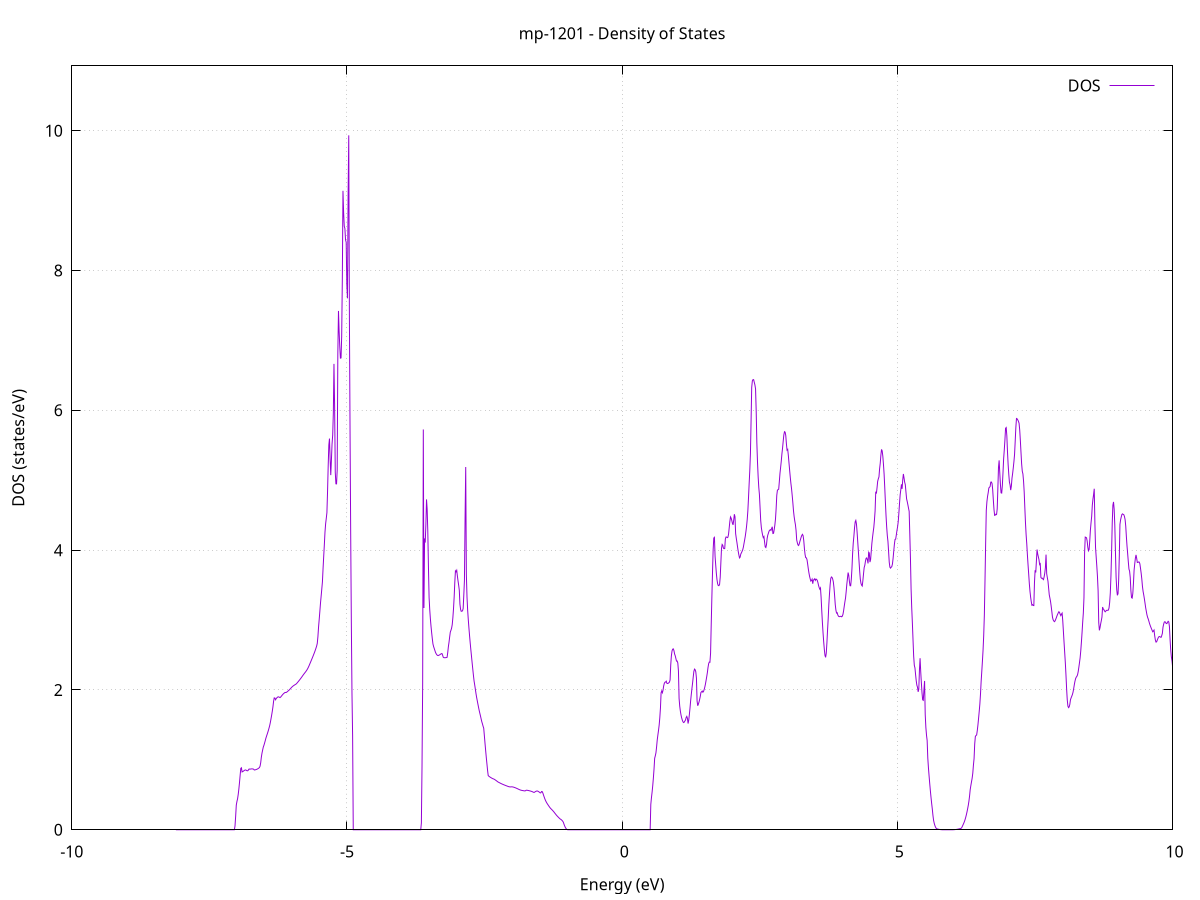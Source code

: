 set title 'mp-1201 - Density of States'
set xlabel 'Energy (eV)'
set ylabel 'DOS (states/eV)'
set grid
set xrange [-10:10]
set yrange [0:10.928]
set xzeroaxis lt -1
set terminal png size 800,600
set output 'mp-1201_dos_gnuplot.png'
plot '-' using 1:2 with lines title 'DOS'
-8.108700 0.000000
-8.097000 0.000000
-8.085300 0.000000
-8.073700 0.000000
-8.062000 0.000000
-8.050300 0.000000
-8.038600 0.000000
-8.026900 0.000000
-8.015300 0.000000
-8.003600 0.000000
-7.991900 0.000000
-7.980200 0.000000
-7.968600 0.000000
-7.956900 0.000000
-7.945200 0.000000
-7.933500 0.000000
-7.921800 0.000000
-7.910200 0.000000
-7.898500 0.000000
-7.886800 0.000000
-7.875100 0.000000
-7.863500 0.000000
-7.851800 0.000000
-7.840100 0.000000
-7.828400 0.000000
-7.816800 0.000000
-7.805100 0.000000
-7.793400 0.000000
-7.781700 0.000000
-7.770000 0.000000
-7.758400 0.000000
-7.746700 0.000000
-7.735000 0.000000
-7.723300 0.000000
-7.711700 0.000000
-7.700000 0.000000
-7.688300 0.000000
-7.676600 0.000000
-7.664900 0.000000
-7.653300 0.000000
-7.641600 0.000000
-7.629900 0.000000
-7.618200 0.000000
-7.606600 0.000000
-7.594900 0.000000
-7.583200 0.000000
-7.571500 0.000000
-7.559900 0.000000
-7.548200 0.000000
-7.536500 0.000000
-7.524800 0.000000
-7.513100 0.000000
-7.501500 0.000000
-7.489800 0.000000
-7.478100 0.000000
-7.466400 0.000000
-7.454800 0.000000
-7.443100 0.000000
-7.431400 0.000000
-7.419700 0.000000
-7.408000 0.000000
-7.396400 0.000000
-7.384700 0.000000
-7.373000 0.000000
-7.361300 0.000000
-7.349700 0.000000
-7.338000 0.000000
-7.326300 0.000000
-7.314600 0.000000
-7.303000 0.000000
-7.291300 0.000000
-7.279600 0.000000
-7.267900 0.000000
-7.256200 0.000000
-7.244600 0.000000
-7.232900 0.000000
-7.221200 0.000000
-7.209500 0.000000
-7.197900 0.000000
-7.186200 0.000000
-7.174500 0.000000
-7.162800 0.000000
-7.151100 0.000000
-7.139500 0.000000
-7.127800 0.000000
-7.116100 0.000000
-7.104400 0.000000
-7.092800 0.000000
-7.081100 0.000000
-7.069400 0.000000
-7.057700 0.000000
-7.046100 0.000400
-7.034400 0.053800
-7.022700 0.190800
-7.011000 0.353200
-6.999300 0.405000
-6.987700 0.443700
-6.976000 0.505700
-6.964300 0.583900
-6.952600 0.677100
-6.941000 0.780000
-6.929300 0.878700
-6.917600 0.886700
-6.905900 0.826900
-6.894300 0.833100
-6.882600 0.838100
-6.870900 0.845500
-6.859200 0.851700
-6.847500 0.855900
-6.835900 0.854300
-6.824200 0.847800
-6.812500 0.843500
-6.800800 0.845200
-6.789200 0.857800
-6.777500 0.869700
-6.765800 0.866500
-6.754100 0.868600
-6.742400 0.870200
-6.730800 0.871100
-6.719100 0.870900
-6.707400 0.869400
-6.695700 0.866700
-6.684100 0.855400
-6.672400 0.856400
-6.660700 0.858900
-6.649000 0.862000
-6.637400 0.865700
-6.625700 0.870100
-6.614000 0.875500
-6.602300 0.882700
-6.590600 0.889800
-6.579000 0.910400
-6.567300 0.960100
-6.555600 1.040200
-6.543900 1.096200
-6.532300 1.140100
-6.520600 1.182400
-6.508900 1.208200
-6.497200 1.239500
-6.485500 1.272800
-6.473900 1.308300
-6.462200 1.337400
-6.450500 1.365400
-6.438800 1.393500
-6.427200 1.424000
-6.415500 1.457100
-6.403800 1.492300
-6.392100 1.536200
-6.380500 1.586100
-6.368800 1.638700
-6.357100 1.694800
-6.345400 1.757000
-6.333700 1.835500
-6.322100 1.886600
-6.310400 1.885100
-6.298700 1.859800
-6.287000 1.874500
-6.275400 1.886400
-6.263700 1.895300
-6.252000 1.901700
-6.240300 1.901100
-6.228600 1.896300
-6.217000 1.891200
-6.205300 1.898000
-6.193600 1.909400
-6.181900 1.921100
-6.170300 1.932400
-6.158600 1.942400
-6.146900 1.951100
-6.135200 1.958500
-6.123600 1.965100
-6.111900 1.963800
-6.100200 1.965700
-6.088500 1.973100
-6.076800 1.980800
-6.065200 1.988800
-6.053500 1.996700
-6.041800 2.006100
-6.030100 2.016300
-6.018500 2.026700
-6.006800 2.036500
-5.995100 2.045600
-5.983400 2.053700
-5.971700 2.060900
-5.960100 2.067100
-5.948400 2.073100
-5.936700 2.078700
-5.925000 2.084500
-5.913400 2.093300
-5.901700 2.104400
-5.890000 2.115300
-5.878300 2.126500
-5.866700 2.137900
-5.855000 2.149700
-5.843300 2.161700
-5.831600 2.174100
-5.819900 2.186900
-5.808300 2.199900
-5.796600 2.212900
-5.784900 2.225700
-5.773200 2.237700
-5.761600 2.249400
-5.749900 2.260900
-5.738200 2.274500
-5.726500 2.288000
-5.714800 2.304100
-5.703200 2.322100
-5.691500 2.342100
-5.679800 2.363700
-5.668100 2.385800
-5.656500 2.407600
-5.644800 2.429700
-5.633100 2.451900
-5.621400 2.474400
-5.609800 2.497500
-5.598100 2.521000
-5.586400 2.545300
-5.574700 2.571200
-5.563000 2.598500
-5.551400 2.627100
-5.539700 2.666500
-5.528000 2.762400
-5.516300 2.899900
-5.504700 3.008000
-5.493000 3.121700
-5.481300 3.240600
-5.469600 3.339600
-5.457900 3.441000
-5.446300 3.543800
-5.434600 3.734400
-5.422900 3.908500
-5.411200 4.077000
-5.399600 4.256700
-5.387900 4.376600
-5.376200 4.453800
-5.364500 4.536100
-5.352900 4.838200
-5.341200 5.208100
-5.329500 5.504200
-5.317800 5.596600
-5.306100 5.303800
-5.294500 5.073800
-5.282800 5.286200
-5.271100 5.517600
-5.259400 5.646400
-5.247800 5.956600
-5.236100 6.665000
-5.224400 6.057800
-5.212700 5.112700
-5.201000 4.949200
-5.189400 4.948100
-5.177700 5.141800
-5.166000 6.809700
-5.154300 7.422200
-5.142700 7.135100
-5.131000 6.918200
-5.119300 6.747100
-5.107600 6.750300
-5.096000 7.060500
-5.084300 7.870200
-5.072600 9.140300
-5.060900 8.830900
-5.049200 8.632800
-5.037600 8.601900
-5.025900 8.438300
-5.014200 8.405900
-5.002500 7.798400
-4.990900 7.603000
-4.979200 9.074800
-4.967500 9.934200
-4.955800 7.355800
-4.944100 5.701700
-4.932500 4.255200
-4.920800 2.985700
-4.909100 1.957500
-4.897400 1.342800
-4.885800 0.000000
-4.874100 0.000000
-4.862400 0.000000
-4.850700 0.000000
-4.839100 0.000000
-4.827400 0.000000
-4.815700 0.000000
-4.804000 0.000000
-4.792300 0.000000
-4.780700 0.000000
-4.769000 0.000000
-4.757300 0.000000
-4.745600 0.000000
-4.734000 0.000000
-4.722300 0.000000
-4.710600 0.000000
-4.698900 0.000000
-4.687200 0.000000
-4.675600 0.000000
-4.663900 0.000000
-4.652200 0.000000
-4.640500 0.000000
-4.628900 0.000000
-4.617200 0.000000
-4.605500 0.000000
-4.593800 0.000000
-4.582200 0.000000
-4.570500 0.000000
-4.558800 0.000000
-4.547100 0.000000
-4.535400 0.000000
-4.523800 0.000000
-4.512100 0.000000
-4.500400 0.000000
-4.488700 0.000000
-4.477100 0.000000
-4.465400 0.000000
-4.453700 0.000000
-4.442000 0.000000
-4.430300 0.000000
-4.418700 0.000000
-4.407000 0.000000
-4.395300 0.000000
-4.383600 0.000000
-4.372000 0.000000
-4.360300 0.000000
-4.348600 0.000000
-4.336900 0.000000
-4.325300 0.000000
-4.313600 0.000000
-4.301900 0.000000
-4.290200 0.000000
-4.278500 0.000000
-4.266900 0.000000
-4.255200 0.000000
-4.243500 0.000000
-4.231800 0.000000
-4.220200 0.000000
-4.208500 0.000000
-4.196800 0.000000
-4.185100 0.000000
-4.173400 0.000000
-4.161800 0.000000
-4.150100 0.000000
-4.138400 0.000000
-4.126700 0.000000
-4.115100 0.000000
-4.103400 0.000000
-4.091700 0.000000
-4.080000 0.000000
-4.068400 0.000000
-4.056700 0.000000
-4.045000 0.000000
-4.033300 0.000000
-4.021600 0.000000
-4.010000 0.000000
-3.998300 0.000000
-3.986600 0.000000
-3.974900 0.000000
-3.963300 0.000000
-3.951600 0.000000
-3.939900 0.000000
-3.928200 0.000000
-3.916500 0.000000
-3.904900 0.000000
-3.893200 0.000000
-3.881500 0.000000
-3.869800 0.000000
-3.858200 0.000000
-3.846500 0.000000
-3.834800 0.000000
-3.823100 0.000000
-3.811500 0.000000
-3.799800 0.000000
-3.788100 0.000000
-3.776400 0.000000
-3.764700 0.000000
-3.753100 0.000000
-3.741400 0.000000
-3.729700 0.000000
-3.718000 0.000000
-3.706400 0.000000
-3.694700 0.000000
-3.683000 0.000000
-3.671300 0.000000
-3.659600 0.000000
-3.648000 0.097000
-3.636300 0.908900
-3.624600 2.088100
-3.612900 5.726300
-3.601300 3.172300
-3.589600 4.167500
-3.577900 4.108900
-3.566200 4.363400
-3.554600 4.725600
-3.542900 4.585700
-3.531200 4.266700
-3.519500 3.758900
-3.507800 3.322100
-3.496200 3.150000
-3.484500 3.019100
-3.472800 2.911400
-3.461100 2.817900
-3.449500 2.733400
-3.437800 2.658600
-3.426100 2.622100
-3.414400 2.593500
-3.402700 2.564900
-3.391100 2.537400
-3.379400 2.518300
-3.367700 2.504300
-3.356000 2.495100
-3.344400 2.492300
-3.332700 2.495600
-3.321000 2.500400
-3.309300 2.506000
-3.297700 2.512500
-3.286000 2.519200
-3.274300 2.521000
-3.262600 2.498300
-3.250900 2.469000
-3.239300 2.462300
-3.227600 2.461300
-3.215900 2.461300
-3.204200 2.462200
-3.192600 2.464000
-3.180900 2.466900
-3.169200 2.534100
-3.157500 2.618600
-3.145800 2.682900
-3.134200 2.757900
-3.122500 2.827600
-3.110800 2.853300
-3.099100 2.883200
-3.087500 2.933800
-3.075800 3.033100
-3.064100 3.163300
-3.052400 3.328700
-3.040800 3.536600
-3.029100 3.703600
-3.017400 3.691300
-3.005700 3.711600
-2.994000 3.632100
-2.982400 3.563000
-2.970700 3.499800
-2.959000 3.427200
-2.947300 3.228100
-2.935700 3.153400
-2.924000 3.125300
-2.912300 3.127900
-2.900600 3.131300
-2.888900 3.164800
-2.877300 3.353500
-2.865600 3.565300
-2.853900 4.458000
-2.842200 5.189400
-2.830600 3.652900
-2.818900 3.329600
-2.807200 3.141400
-2.795500 3.005800
-2.783900 2.885000
-2.772200 2.773800
-2.760500 2.669600
-2.748800 2.573000
-2.737100 2.479700
-2.725500 2.386800
-2.713800 2.296400
-2.702100 2.208400
-2.690400 2.128000
-2.678800 2.071400
-2.667100 2.009500
-2.655400 1.947500
-2.643700 1.892200
-2.632000 1.843700
-2.620400 1.796200
-2.608700 1.750000
-2.597000 1.704800
-2.585300 1.665200
-2.573700 1.626700
-2.562000 1.585800
-2.550300 1.546200
-2.538600 1.516000
-2.527000 1.481600
-2.515300 1.453700
-2.503600 1.346400
-2.491900 1.238400
-2.480200 1.134200
-2.468600 1.035200
-2.456900 0.942900
-2.445200 0.849800
-2.433500 0.775500
-2.421900 0.766200
-2.410200 0.759400
-2.398500 0.753100
-2.386800 0.747200
-2.375100 0.741600
-2.363500 0.736300
-2.351800 0.731300
-2.340100 0.728400
-2.328400 0.724300
-2.316800 0.718900
-2.305100 0.712800
-2.293400 0.706300
-2.281700 0.699500
-2.270100 0.692500
-2.258400 0.685100
-2.246700 0.680100
-2.235000 0.675400
-2.223300 0.670600
-2.211700 0.665900
-2.200000 0.661200
-2.188300 0.656800
-2.176600 0.652700
-2.165000 0.648700
-2.153300 0.644800
-2.141600 0.641100
-2.129900 0.637400
-2.118200 0.633800
-2.106600 0.630200
-2.094900 0.626700
-2.083200 0.623200
-2.071500 0.619700
-2.059900 0.616500
-2.048200 0.614400
-2.036500 0.613700
-2.024800 0.613700
-2.013200 0.614000
-2.001500 0.614200
-1.989800 0.613100
-1.978100 0.610900
-1.966400 0.608200
-1.954800 0.605000
-1.943100 0.601400
-1.931400 0.597700
-1.919700 0.593900
-1.908100 0.589600
-1.896400 0.585300
-1.884700 0.581000
-1.873000 0.576600
-1.861300 0.572400
-1.849700 0.568900
-1.838000 0.566200
-1.826300 0.563900
-1.814600 0.561900
-1.803000 0.560100
-1.791300 0.558500
-1.779600 0.557100
-1.767900 0.555900
-1.756300 0.558100
-1.744600 0.565100
-1.732900 0.566100
-1.721200 0.564400
-1.709500 0.562500
-1.697900 0.560400
-1.686200 0.558200
-1.674500 0.555800
-1.662800 0.553300
-1.651200 0.550600
-1.639500 0.547300
-1.627800 0.543200
-1.616100 0.538700
-1.604400 0.534800
-1.592800 0.536200
-1.581100 0.543800
-1.569400 0.549000
-1.557700 0.553200
-1.546100 0.554900
-1.534400 0.553100
-1.522700 0.548400
-1.511000 0.541900
-1.499400 0.534800
-1.487700 0.527100
-1.476000 0.530400
-1.464300 0.547500
-1.452600 0.546200
-1.441000 0.526500
-1.429300 0.497900
-1.417600 0.470800
-1.405900 0.445200
-1.394300 0.422600
-1.382600 0.403300
-1.370900 0.386300
-1.359200 0.371400
-1.347500 0.357500
-1.335900 0.343800
-1.324200 0.330500
-1.312500 0.317700
-1.300800 0.306300
-1.289200 0.297300
-1.277500 0.288000
-1.265800 0.278300
-1.254100 0.268200
-1.242500 0.257500
-1.230800 0.245700
-1.219100 0.233800
-1.207400 0.222100
-1.195700 0.210700
-1.184100 0.200100
-1.172400 0.190300
-1.160700 0.180800
-1.149000 0.171500
-1.137400 0.162400
-1.125700 0.154200
-1.114000 0.148600
-1.102300 0.141700
-1.090600 0.132300
-1.079000 0.121200
-1.067300 0.105600
-1.055600 0.077200
-1.043900 0.053300
-1.032300 0.033800
-1.020600 0.018700
-1.008900 0.008000
-0.997200 0.001800
-0.985600 0.000000
-0.973900 0.000000
-0.962200 0.000000
-0.950500 0.000000
-0.938800 0.000000
-0.927200 0.000000
-0.915500 0.000000
-0.903800 0.000000
-0.892100 0.000000
-0.880500 0.000000
-0.868800 0.000000
-0.857100 0.000000
-0.845400 0.000000
-0.833700 0.000000
-0.822100 0.000000
-0.810400 0.000000
-0.798700 0.000000
-0.787000 0.000000
-0.775400 0.000000
-0.763700 0.000000
-0.752000 0.000000
-0.740300 0.000000
-0.728700 0.000000
-0.717000 0.000000
-0.705300 0.000000
-0.693600 0.000000
-0.681900 0.000000
-0.670300 0.000000
-0.658600 0.000000
-0.646900 0.000000
-0.635200 0.000000
-0.623600 0.000000
-0.611900 0.000000
-0.600200 0.000000
-0.588500 0.000000
-0.576800 0.000000
-0.565200 0.000000
-0.553500 0.000000
-0.541800 0.000000
-0.530100 0.000000
-0.518500 0.000000
-0.506800 0.000000
-0.495100 0.000000
-0.483400 0.000000
-0.471800 0.000000
-0.460100 0.000000
-0.448400 0.000000
-0.436700 0.000000
-0.425000 0.000000
-0.413400 0.000000
-0.401700 0.000000
-0.390000 0.000000
-0.378300 0.000000
-0.366700 0.000000
-0.355000 0.000000
-0.343300 0.000000
-0.331600 0.000000
-0.319900 0.000000
-0.308300 0.000000
-0.296600 0.000000
-0.284900 0.000000
-0.273200 0.000000
-0.261600 0.000000
-0.249900 0.000000
-0.238200 0.000000
-0.226500 0.000000
-0.214900 0.000000
-0.203200 0.000000
-0.191500 0.000000
-0.179800 0.000000
-0.168100 0.000000
-0.156500 0.000000
-0.144800 0.000000
-0.133100 0.000000
-0.121400 0.000000
-0.109800 0.000000
-0.098100 0.000000
-0.086400 0.000000
-0.074700 0.000000
-0.063000 0.000000
-0.051400 0.000000
-0.039700 0.000000
-0.028000 0.000000
-0.016300 0.000000
-0.004700 0.000000
0.007000 0.000000
0.018700 0.000000
0.030400 0.000000
0.042000 0.000000
0.053700 0.000000
0.065400 0.000000
0.077100 0.000000
0.088800 0.000000
0.100400 0.000000
0.112100 0.000000
0.123800 0.000000
0.135500 0.000000
0.147100 0.000000
0.158800 0.000000
0.170500 0.000000
0.182200 0.000000
0.193900 0.000000
0.205500 0.000000
0.217200 0.000000
0.228900 0.000000
0.240600 0.000000
0.252200 0.000000
0.263900 0.000000
0.275600 0.000000
0.287300 0.000000
0.298900 0.000000
0.310600 0.000000
0.322300 0.000000
0.334000 0.000000
0.345700 0.000000
0.357300 0.000000
0.369000 0.000000
0.380700 0.000000
0.392400 0.000000
0.404000 0.000000
0.415700 0.000000
0.427400 0.000000
0.439100 0.000000
0.450800 0.000000
0.462400 0.000000
0.474100 0.000000
0.485800 0.000000
0.497500 0.000000
0.509100 0.000000
0.520800 0.363800
0.532500 0.459600
0.544200 0.538200
0.555800 0.630400
0.567500 0.740900
0.579200 0.866900
0.590900 1.022600
0.602600 1.058400
0.614200 1.101200
0.625900 1.185000
0.637600 1.285200
0.649300 1.355900
0.660900 1.422000
0.672600 1.497800
0.684300 1.603600
0.696000 1.741000
0.707700 1.959900
0.719300 1.984900
0.731000 1.960800
0.742700 1.996400
0.754400 2.057400
0.766000 2.094600
0.777700 2.110900
0.789400 2.113400
0.801100 2.125200
0.812700 2.095600
0.824400 2.092000
0.836100 2.095500
0.847800 2.102500
0.859500 2.112200
0.871100 2.144000
0.882800 2.358300
0.894500 2.487300
0.906200 2.557400
0.917800 2.583400
0.929500 2.588100
0.941200 2.563500
0.952900 2.514900
0.964600 2.489000
0.976200 2.451300
0.987900 2.412800
0.999600 2.414200
1.011300 2.386800
1.022900 2.272100
1.034600 1.880600
1.046300 1.768000
1.058000 1.695800
1.069600 1.642000
1.081300 1.600900
1.093000 1.569200
1.104700 1.545600
1.116400 1.533800
1.128000 1.539000
1.139700 1.555100
1.151400 1.570700
1.163100 1.606800
1.174700 1.621800
1.186400 1.592700
1.198100 1.519600
1.209800 1.568500
1.221500 1.649200
1.233100 1.741600
1.244800 1.847700
1.256500 1.938100
1.268200 2.021500
1.279800 2.099100
1.291500 2.184300
1.303200 2.265200
1.314900 2.298800
1.326500 2.289700
1.338200 2.259900
1.349900 2.169400
1.361600 1.842500
1.373300 1.774500
1.384900 1.796900
1.396600 1.827400
1.408300 1.864900
1.420000 1.909600
1.431600 1.964800
1.443300 1.974100
1.455000 1.985000
1.466700 1.967500
1.478400 1.977300
1.490000 2.006200
1.501700 2.040000
1.513400 2.084200
1.525100 2.136000
1.536700 2.189900
1.548400 2.248400
1.560100 2.320700
1.571800 2.376100
1.583400 2.399000
1.595100 2.396900
1.606800 2.526700
1.618500 2.933900
1.630200 3.323400
1.641800 3.680100
1.653500 4.004600
1.665200 4.173700
1.676900 4.183800
1.688500 3.912700
1.700200 3.786500
1.711900 3.667400
1.723600 3.575900
1.735300 3.518500
1.746900 3.493200
1.758600 3.492400
1.770300 3.509400
1.782000 3.613500
1.793600 3.819700
1.805300 4.023800
1.817000 4.082000
1.828700 4.069700
1.840300 4.028800
1.852000 4.021000
1.863700 4.023200
1.875400 4.160500
1.887100 4.188200
1.898700 4.187400
1.910400 4.179200
1.922100 4.185600
1.933800 4.230800
1.945400 4.320500
1.957100 4.411300
1.968800 4.475600
1.980500 4.457800
1.992200 4.424100
2.003800 4.383900
2.015500 4.361900
2.027200 4.429900
2.038900 4.513900
2.050500 4.477200
2.062200 4.236500
2.073900 4.169600
2.085600 4.110300
2.097200 4.045000
2.108900 3.983700
2.120600 3.932500
2.132300 3.889000
2.144000 3.900100
2.155600 3.944100
2.167300 3.962300
2.179000 3.982600
2.190700 4.005500
2.202300 4.042100
2.214000 4.094500
2.225700 4.145900
2.237400 4.200100
2.249000 4.264600
2.260700 4.340500
2.272400 4.436800
2.284100 4.562300
2.295800 4.745500
2.307400 4.946400
2.319100 5.134400
2.330800 5.381300
2.342500 5.843800
2.354100 6.326500
2.365800 6.421600
2.377500 6.439200
2.389200 6.439200
2.400900 6.401100
2.412500 6.364000
2.424200 6.306800
2.435900 5.984800
2.447600 5.536700
2.459200 5.264700
2.470900 5.055300
2.482600 4.899500
2.494300 4.796400
2.505900 4.613400
2.517600 4.425400
2.529300 4.322600
2.541000 4.262300
2.552700 4.213900
2.564300 4.180000
2.576000 4.194400
2.587700 4.119900
2.599400 4.047100
2.611000 4.037600
2.622700 4.078500
2.634400 4.166700
2.646100 4.215100
2.657800 4.243000
2.669400 4.272000
2.681100 4.285600
2.692800 4.293600
2.704500 4.282100
2.716100 4.310700
2.727800 4.334800
2.739500 4.238600
2.751200 4.241300
2.762800 4.293900
2.774500 4.358300
2.786200 4.444300
2.797900 4.592100
2.809600 4.784100
2.821200 4.857300
2.832900 4.865900
2.844600 4.872400
2.856300 4.983900
2.867900 5.098700
2.879600 5.184200
2.891300 5.272900
2.903000 5.377000
2.914700 5.459900
2.926300 5.557600
2.938000 5.649000
2.949700 5.694800
2.961400 5.688400
2.973000 5.640700
2.984700 5.520900
2.996400 5.431100
3.008100 5.441400
3.019700 5.356900
3.031400 5.250500
3.043100 5.145300
3.054800 5.044300
3.066500 4.953900
3.078100 4.877800
3.089800 4.783000
3.101500 4.680800
3.113200 4.564700
3.124800 4.482000
3.136500 4.418500
3.148200 4.365700
3.159900 4.283600
3.171600 4.146000
3.183200 4.106300
3.194900 4.074600
3.206600 4.066700
3.218300 4.091200
3.229900 4.125400
3.241600 4.156700
3.253300 4.188100
3.265000 4.212900
3.276600 4.226200
3.288300 4.207100
3.300000 4.136100
3.311700 4.024600
3.323400 3.939200
3.335000 3.893600
3.346700 3.890700
3.358400 3.865900
3.370100 3.805900
3.381700 3.737800
3.393400 3.677400
3.405100 3.627000
3.416800 3.589700
3.428500 3.557200
3.440100 3.566200
3.451800 3.584900
3.463500 3.519700
3.475200 3.571700
3.486800 3.579000
3.498500 3.590100
3.510200 3.567900
3.521900 3.586000
3.533500 3.582800
3.545200 3.567300
3.556900 3.538000
3.568600 3.496000
3.580300 3.464000
3.591900 3.441600
3.603600 3.458700
3.615300 3.323600
3.627000 3.133900
3.638600 2.965100
3.650300 2.817400
3.662000 2.690500
3.673700 2.580300
3.685400 2.495200
3.697000 2.466600
3.708700 2.524700
3.720400 2.669700
3.732100 2.853600
3.743700 3.016800
3.755400 3.219000
3.767100 3.369000
3.778800 3.502500
3.790400 3.594400
3.802100 3.616800
3.813800 3.610200
3.825500 3.587400
3.837200 3.546300
3.848800 3.465200
3.860500 3.351500
3.872200 3.222000
3.883900 3.142900
3.895500 3.100000
3.907200 3.105100
3.918900 3.072800
3.930600 3.055500
3.942300 3.049500
3.953900 3.049300
3.965600 3.052800
3.977300 3.054100
3.989000 3.047000
4.000600 3.056100
4.012300 3.082200
4.024000 3.133700
4.035700 3.198500
4.047300 3.260000
4.059000 3.315500
4.070700 3.407900
4.082400 3.512000
4.094100 3.597600
4.105700 3.679800
4.117400 3.639800
4.129100 3.554100
4.140800 3.491600
4.152400 3.490500
4.164100 3.585200
4.175800 3.739600
4.187500 3.952300
4.199200 4.102400
4.210800 4.199900
4.222500 4.319900
4.234200 4.404800
4.245900 4.425500
4.257500 4.374300
4.269200 4.255700
4.280900 4.117300
4.292600 3.981400
4.304200 3.841500
4.315900 3.700900
4.327600 3.584300
4.339300 3.525900
4.351000 3.499100
4.362600 3.487100
4.374300 3.566200
4.386000 3.661300
4.397700 3.751600
4.409300 3.783300
4.421000 3.843000
4.432700 3.882500
4.444400 3.889600
4.456100 3.861900
4.467700 3.810600
4.479400 3.970600
4.491100 3.959700
4.502800 3.829200
4.514400 3.864800
4.526100 3.982200
4.537800 4.097800
4.549500 4.182300
4.561100 4.257800
4.572800 4.326500
4.584500 4.432000
4.596200 4.561400
4.607900 4.836200
4.619500 4.809500
4.631200 4.890900
4.642900 4.983800
4.654600 5.021100
4.666200 5.047600
4.677900 5.163300
4.689600 5.242500
4.701300 5.359500
4.713000 5.441100
4.724600 5.420700
4.736300 5.346400
4.748000 5.228500
4.759700 5.091300
4.771300 4.902000
4.783000 4.693400
4.794700 4.497300
4.806400 4.333700
4.818000 4.209500
4.829700 4.125800
4.841400 3.979800
4.853100 3.828300
4.864800 3.757200
4.876400 3.743100
4.888100 3.755500
4.899800 3.765000
4.911500 3.802700
4.923100 3.881700
4.934800 3.983500
4.946500 4.082100
4.958200 4.152800
4.969900 4.157500
4.981500 4.216300
4.993200 4.280300
5.004900 4.335600
5.016600 4.408100
5.028200 4.530200
5.039900 4.668000
5.051600 4.792200
5.063300 4.865000
5.074900 4.941500
5.086600 4.877200
5.098300 5.004800
5.110000 5.090000
5.121700 5.034800
5.133300 4.972900
5.145000 4.936700
5.156700 4.833800
5.168400 4.734700
5.180000 4.694700
5.191700 4.649500
5.203400 4.600800
5.215100 4.555000
5.226800 4.228500
5.238400 3.885300
5.250100 3.443400
5.261800 3.173800
5.273500 2.958100
5.285100 2.720100
5.296800 2.486000
5.308500 2.353900
5.320200 2.315900
5.331800 2.221300
5.343500 2.131100
5.355200 2.068100
5.366900 2.039300
5.378600 1.973200
5.390200 2.013100
5.401900 2.283500
5.413600 2.454300
5.425300 2.258600
5.436900 2.103800
5.448600 1.958100
5.460300 1.858900
5.472000 1.852100
5.483700 2.003800
5.495300 2.129300
5.507000 1.648200
5.518700 1.464100
5.530400 1.351900
5.542000 1.276900
5.553700 1.026200
5.565400 0.886600
5.577100 0.771000
5.588700 0.661800
5.600400 0.559100
5.612100 0.464500
5.623800 0.377700
5.635500 0.297800
5.647100 0.207300
5.658800 0.135500
5.670500 0.093100
5.682200 0.061900
5.693800 0.038300
5.705500 0.022300
5.717200 0.014400
5.728900 0.011600
5.740600 0.009200
5.752200 0.007100
5.763900 0.005200
5.775600 0.003600
5.787300 0.002300
5.798900 0.001300
5.810600 0.000600
5.822300 0.000200
5.834000 0.000000
5.845600 0.000000
5.857300 0.000000
5.869000 0.000000
5.880700 0.000000
5.892400 0.000000
5.904000 0.000000
5.915700 0.000000
5.927400 0.000000
5.939100 0.000000
5.950700 0.000000
5.962400 0.000000
5.974100 0.000000
5.985800 0.000000
5.997500 0.000000
6.009100 0.000300
6.020800 0.000700
6.032500 0.001400
6.044200 0.002200
6.055800 0.003200
6.067500 0.004500
6.079200 0.005900
6.090900 0.007500
6.102500 0.009300
6.114200 0.011400
6.125900 0.013600
6.137600 0.016000
6.149300 0.018600
6.160900 0.021400
6.172600 0.034200
6.184300 0.054000
6.196000 0.074200
6.207600 0.094800
6.219300 0.118000
6.231000 0.145600
6.242700 0.177800
6.254400 0.214500
6.266000 0.255600
6.277700 0.300900
6.289400 0.350300
6.301100 0.409200
6.312700 0.482900
6.324400 0.575100
6.336100 0.632800
6.347800 0.685700
6.359400 0.737100
6.371100 0.808900
6.382800 0.924700
6.394500 1.017300
6.406200 1.228100
6.417800 1.334900
6.429500 1.348500
6.441200 1.355800
6.452900 1.418700
6.464500 1.498700
6.476200 1.592500
6.487900 1.691400
6.499600 1.798100
6.511300 1.942500
6.522900 2.120300
6.534600 2.263100
6.546300 2.413000
6.558000 2.572700
6.569600 2.778900
6.581300 3.068200
6.593000 3.558800
6.604700 4.091100
6.616300 4.566800
6.628000 4.694100
6.639700 4.769800
6.651400 4.823000
6.663100 4.889900
6.674700 4.899400
6.686400 4.911800
6.698100 4.973600
6.709800 4.974800
6.721400 4.952500
6.733100 4.863100
6.744800 4.713600
6.756500 4.582200
6.768200 4.497500
6.779800 4.501400
6.791500 4.514700
6.803200 4.509800
6.814900 4.590200
6.826500 4.874300
6.838200 5.183800
6.849900 5.284300
6.861600 5.107300
6.873200 4.941600
6.884900 4.820200
6.896600 4.816700
6.908300 4.924700
6.920000 5.105900
6.931600 5.304700
6.943300 5.432700
6.955000 5.574800
6.966700 5.743700
6.978300 5.753900
6.990000 5.635100
7.001700 5.408300
7.013400 5.226000
7.025100 5.087400
7.036700 4.973600
7.048400 4.933800
7.060100 4.858500
7.071800 4.914900
7.083400 5.027900
7.095100 5.096800
7.106800 5.176500
7.118500 5.264700
7.130100 5.368200
7.141800 5.556200
7.153500 5.753700
7.165200 5.883600
7.176900 5.879100
7.188500 5.863400
7.200200 5.844500
7.211900 5.816300
7.223600 5.722300
7.235200 5.572000
7.246900 5.402200
7.258600 5.236500
7.270300 5.130300
7.282000 5.090600
7.293600 4.987600
7.305300 4.832900
7.317000 4.605000
7.328700 4.389900
7.340300 4.220100
7.352000 4.091800
7.363700 3.930700
7.375400 3.789500
7.387000 3.658100
7.398700 3.521300
7.410400 3.411800
7.422100 3.328300
7.433800 3.262600
7.445400 3.213200
7.457100 3.220800
7.468800 3.208100
7.480500 3.207200
7.492100 3.536200
7.503800 3.712200
7.515500 3.681100
7.527200 3.845100
7.538900 4.008800
7.550500 3.947400
7.562200 3.906000
7.573900 3.863800
7.585600 3.794400
7.597200 3.805400
7.608900 3.610300
7.620600 3.597600
7.632300 3.599700
7.643900 3.587000
7.655600 3.578400
7.667300 3.617300
7.679000 3.670700
7.690700 3.750300
7.702300 3.936500
7.714000 3.663700
7.725700 3.606500
7.737400 3.556400
7.749000 3.458800
7.760700 3.361200
7.772400 3.314600
7.784100 3.265800
7.795800 3.197700
7.807400 3.121600
7.819100 3.041900
7.830800 3.004700
7.842500 2.988100
7.854100 2.977100
7.865800 2.986900
7.877500 3.009300
7.889200 3.033800
7.900800 3.059800
7.912500 3.082400
7.924200 3.103200
7.935900 3.119400
7.947600 3.109100
7.959200 3.082200
7.970900 3.063200
7.982600 3.085200
7.994300 3.099300
8.005900 2.991400
8.017600 2.837900
8.029300 2.685100
8.041000 2.538500
8.052700 2.389600
8.064300 2.215400
8.076000 2.018000
8.087700 1.858900
8.099400 1.770200
8.111000 1.747600
8.122700 1.757700
8.134400 1.794300
8.146100 1.860400
8.157700 1.886700
8.169400 1.909900
8.181100 1.934000
8.192800 1.968600
8.204500 2.018700
8.216100 2.076000
8.227800 2.125000
8.239500 2.162300
8.251200 2.183000
8.262800 2.195400
8.274500 2.216300
8.286200 2.260900
8.297900 2.322200
8.309600 2.388400
8.321200 2.458100
8.332900 2.556900
8.344600 2.681800
8.356300 2.817300
8.367900 2.966700
8.379600 3.097400
8.391300 3.318500
8.403000 3.968200
8.414600 4.187200
8.426300 4.182700
8.438000 4.176400
8.449700 4.129100
8.461400 4.041000
8.473000 3.991000
8.484700 4.008900
8.496400 4.134200
8.508100 4.287200
8.519700 4.390000
8.531400 4.482800
8.543100 4.643900
8.554800 4.730800
8.566500 4.797000
8.578100 4.878700
8.589800 4.389600
8.601500 4.039000
8.613200 3.904300
8.624800 3.771200
8.636500 3.624900
8.648200 3.420600
8.659900 2.965300
8.671500 2.852700
8.683200 2.892000
8.694900 2.946600
8.706600 2.991500
8.718300 3.043300
8.729900 3.186500
8.741600 3.160000
8.753300 3.148300
8.765000 3.130600
8.776600 3.118200
8.788300 3.128700
8.800000 3.138000
8.811700 3.140700
8.823400 3.139300
8.835000 3.142400
8.846700 3.173200
8.858400 3.252500
8.870100 3.387500
8.881700 3.633600
8.893400 3.979400
8.905100 4.388000
8.916800 4.643000
8.928400 4.690200
8.940100 4.587700
8.951800 4.353900
8.963500 3.974000
8.975200 3.613900
8.986800 3.435000
8.998500 3.354000
9.010200 3.377600
9.021900 3.572400
9.033500 3.915700
9.045200 4.368500
9.056900 4.434400
9.068600 4.473800
9.080300 4.510200
9.091900 4.519300
9.103600 4.511900
9.115300 4.507100
9.127000 4.481800
9.138600 4.438300
9.150300 4.345100
9.162000 4.192900
9.173700 4.058200
9.185300 3.949500
9.197000 3.835100
9.208700 3.730000
9.220400 3.699900
9.232100 3.610500
9.243700 3.425100
9.255400 3.321100
9.267100 3.314100
9.278800 3.381000
9.290400 3.524100
9.302100 3.712300
9.313800 3.805000
9.325500 3.885400
9.337200 3.932200
9.348800 3.884900
9.360500 3.824400
9.372200 3.824400
9.383900 3.831800
9.395500 3.829600
9.407200 3.804900
9.418900 3.740300
9.430600 3.670300
9.442200 3.588300
9.453900 3.481800
9.465600 3.410100
9.477300 3.360100
9.489000 3.304300
9.500600 3.242300
9.512300 3.177500
9.524000 3.125700
9.535700 3.075300
9.547300 3.040600
9.559000 3.015500
9.570700 2.984400
9.582400 2.951400
9.594100 2.924100
9.605700 2.899600
9.617400 2.876700
9.629100 2.854600
9.640800 2.832700
9.652400 2.842700
9.664100 2.856800
9.675800 2.778800
9.687500 2.720500
9.699100 2.685800
9.710800 2.687500
9.722500 2.711100
9.734200 2.735800
9.745900 2.755500
9.757500 2.763800
9.769200 2.763300
9.780900 2.755800
9.792600 2.753200
9.804200 2.777300
9.815900 2.809300
9.827600 2.898800
9.839300 2.941200
9.851000 2.971300
9.862600 2.976800
9.874300 2.967400
9.886000 2.949700
9.897700 2.949500
9.909300 2.967500
9.921000 2.982200
9.932700 2.973200
9.944400 2.906100
9.956000 2.720900
9.967700 2.571900
9.979400 2.474100
9.991100 2.414300
10.002800 2.323300
10.014400 2.264900
10.026100 2.228600
10.037800 2.196100
10.049500 2.369000
10.061100 2.369500
10.072800 2.333800
10.084500 2.257200
10.096200 2.295700
10.107900 2.357100
10.119500 2.349400
10.131200 2.277100
10.142900 2.210800
10.154600 2.164300
10.166200 2.090400
10.177900 1.997600
10.189600 1.882600
10.201300 1.709500
10.212900 1.588500
10.224600 1.552600
10.236300 1.512700
10.248000 1.477900
10.259700 1.452700
10.271300 1.445500
10.283000 1.466700
10.294700 1.518200
10.306400 1.554700
10.318000 1.568800
10.329700 1.563500
10.341400 1.564200
10.353100 1.573700
10.364800 1.600300
10.376400 1.640000
10.388100 1.705200
10.399800 1.784400
10.411500 1.850600
10.423100 1.913100
10.434800 1.961600
10.446500 2.439500
10.458200 2.181900
10.469800 2.088500
10.481500 2.066800
10.493200 2.126300
10.504900 2.214200
10.516600 2.413600
10.528200 2.893300
10.539900 3.196700
10.551600 2.913600
10.563300 3.197200
10.574900 3.440700
10.586600 3.577200
10.598300 3.664400
10.610000 3.805600
10.621700 3.916600
10.633300 3.981300
10.645000 3.908500
10.656700 3.815500
10.668400 3.666500
10.680000 3.591100
10.691700 3.558000
10.703400 3.525900
10.715100 3.507300
10.726700 3.468400
10.738400 3.471800
10.750100 3.595300
10.761800 3.636200
10.773500 3.546000
10.785100 3.432200
10.796800 3.325600
10.808500 3.227900
10.820200 3.113900
10.831800 2.946400
10.843500 2.833800
10.855200 2.765100
10.866900 2.717600
10.878600 2.664400
10.890200 2.606400
10.901900 2.558600
10.913600 2.521700
10.925300 2.498800
10.936900 2.475600
10.948600 2.454400
10.960300 2.433400
10.972000 2.411500
10.983600 2.388000
10.995300 2.358500
11.007000 2.314900
11.018700 2.264900
11.030400 2.216700
11.042000 2.172600
11.053700 2.128000
11.065400 2.085200
11.077100 2.075700
11.088700 2.038200
11.100400 1.982700
11.112100 1.924400
11.123800 1.863500
11.135500 1.800200
11.147100 1.738800
11.158800 1.686500
11.170500 1.636400
11.182200 1.579100
11.193800 1.510500
11.205500 1.471300
11.217200 1.471800
11.228900 1.475300
11.240500 1.496500
11.252200 1.545000
11.263900 1.630300
11.275600 1.726200
11.287300 1.855700
11.298900 2.031300
11.310600 2.198600
11.322300 2.355700
11.334000 2.547700
11.345600 2.773800
11.357300 3.144200
11.369000 3.192500
11.380700 3.131000
11.392300 2.934700
11.404000 2.638200
11.415700 2.441400
11.427400 2.363900
11.439100 2.333900
11.450700 2.328900
11.462400 2.329500
11.474100 2.346300
11.485800 2.392000
11.497400 2.448500
11.509100 2.506500
11.520800 2.589500
11.532500 2.718500
11.544200 2.927700
11.555800 3.195200
11.567500 3.502700
11.579200 3.974400
11.590900 4.233700
11.602500 4.189700
11.614200 4.075700
11.625900 3.928400
11.637600 3.664900
11.649200 3.376500
11.660900 3.230000
11.672600 3.162100
11.684300 3.110700
11.696000 3.011000
11.707600 2.837900
11.719300 2.662900
11.731000 2.518700
11.742700 2.395800
11.754300 2.305600
11.766000 2.228500
11.777700 2.148500
11.789400 2.080400
11.801100 2.025500
11.812700 1.979000
11.824400 1.934400
11.836100 1.890400
11.847800 1.844500
11.859400 1.815000
11.871100 1.798900
11.882800 1.790300
11.894500 1.787000
11.906100 1.796500
11.917800 1.823400
11.929500 1.889900
11.941200 1.961600
11.952900 1.997600
11.964500 2.004900
11.976200 2.008200
11.987900 2.036400
11.999600 2.080000
12.011200 2.144500
12.022900 2.221700
12.034600 2.304400
12.046300 2.316700
12.058000 2.320300
12.069600 2.350100
12.081300 2.342000
12.093000 2.329500
12.104700 2.328300
12.116300 2.323200
12.128000 2.293300
12.139700 2.259200
12.151400 2.227000
12.163000 2.197700
12.174700 2.170300
12.186400 2.145300
12.198100 2.124500
12.209800 2.104300
12.221400 2.083000
12.233100 2.061200
12.244800 2.038600
12.256500 2.015300
12.268100 1.991200
12.279800 1.966900
12.291500 1.943800
12.303200 1.921600
12.314900 1.903800
12.326500 1.897500
12.338200 1.982100
12.349900 2.000100
12.361600 1.952300
12.373200 1.901900
12.384900 1.856700
12.396600 1.817700
12.408300 1.782300
12.419900 1.747100
12.431600 1.712800
12.443300 1.682300
12.455000 1.671300
12.466700 1.652900
12.478300 1.623600
12.490000 1.585200
12.501700 1.545900
12.513400 1.508000
12.525000 1.473400
12.536700 1.442700
12.548400 1.414300
12.560100 1.386400
12.571800 1.357700
12.583400 1.327800
12.595100 1.296700
12.606800 1.260900
12.618500 1.236700
12.630100 1.220500
12.641800 1.206200
12.653500 1.192700
12.665200 1.178900
12.676800 1.164100
12.688500 1.146700
12.700200 1.125500
12.711900 1.101200
12.723600 1.072900
12.735200 1.048300
12.746900 1.024600
12.758600 1.005000
12.770300 0.991900
12.781900 0.980400
12.793600 0.969000
12.805300 0.957800
12.817000 0.946600
12.828700 0.935600
12.840300 0.924500
12.852000 0.911700
12.863700 0.900500
12.875400 0.889500
12.887000 0.878500
12.898700 0.867600
12.910400 0.856700
12.922100 0.846100
12.933700 0.838800
12.945400 0.832400
12.957100 0.826000
12.968800 0.818800
12.980500 0.810500
12.992100 0.801000
13.003800 0.790500
13.015500 0.778900
13.027200 0.766200
13.038800 0.752800
13.050500 0.740000
13.062200 0.728300
13.073900 0.716600
13.085600 0.704800
13.097200 0.693600
13.108900 0.683000
13.120600 0.673000
13.132300 0.663600
13.143900 0.654400
13.155600 0.645500
13.167300 0.636800
13.179000 0.628400
13.190600 0.620200
13.202300 0.612300
13.214000 0.604700
13.225700 0.597600
13.237400 0.590700
13.249000 0.584200
13.260700 0.578000
13.272400 0.571900
13.284100 0.565900
13.295700 0.559900
13.307400 0.554000
13.319100 0.548200
13.330800 0.542200
13.342500 0.536200
13.354100 0.530100
13.365800 0.523700
13.377500 0.517000
13.389200 0.510400
13.400800 0.504000
13.412500 0.497700
13.424200 0.491600
13.435900 0.485600
13.447500 0.479700
13.459200 0.473900
13.470900 0.468100
13.482600 0.462400
13.494300 0.456700
13.505900 0.451200
13.517600 0.445700
13.529300 0.440400
13.541000 0.435200
13.552600 0.430200
13.564300 0.423600
13.576000 0.414100
13.587700 0.401500
13.599400 0.387000
13.611000 0.383000
13.622700 0.379200
13.634400 0.375600
13.646100 0.372000
13.657700 0.367900
13.669400 0.363600
13.681100 0.362000
13.692800 0.361400
13.704400 0.359800
13.716100 0.357400
13.727800 0.354400
13.739500 0.351200
13.751200 0.347300
13.762800 0.343200
13.774500 0.339000
13.786200 0.334700
13.797900 0.330500
13.809500 0.326200
13.821200 0.322000
13.832900 0.317700
13.844600 0.313400
13.856300 0.309100
13.867900 0.304800
13.879600 0.300900
13.891300 0.308400
13.903000 0.331200
13.914600 0.357600
13.926300 0.390000
13.938000 0.448900
13.949700 0.450100
13.961300 0.415500
13.973000 0.360700
13.984700 0.318900
13.996400 0.275400
14.008100 0.231600
14.019700 0.190300
14.031400 0.155800
14.043100 0.126000
14.054800 0.100200
14.066400 0.078500
14.078100 0.060600
14.089800 0.045300
14.101500 0.032300
14.113200 0.021700
14.124800 0.013800
14.136500 0.008900
14.148200 0.005100
14.159900 0.002300
14.171500 0.000600
14.183200 0.000000
14.194900 0.000000
14.206600 0.000000
14.218200 0.000000
14.229900 0.000000
14.241600 0.000000
14.253300 0.000000
14.265000 0.000000
14.276600 0.000000
14.288300 0.000000
14.300000 0.000000
14.311700 0.000000
14.323300 0.000000
14.335000 0.000000
14.346700 0.000000
14.358400 0.000000
14.370100 0.000000
14.381700 0.000000
14.393400 0.000000
14.405100 0.000000
14.416800 0.000000
14.428400 0.000000
14.440100 0.000000
14.451800 0.000000
14.463500 0.000000
14.475100 0.000000
14.486800 0.000000
14.498500 0.000000
14.510200 0.000000
14.521900 0.000000
14.533500 0.000000
14.545200 0.000000
14.556900 0.000000
14.568600 0.000000
14.580200 0.000000
14.591900 0.000000
14.603600 0.000000
14.615300 0.000000
14.627000 0.000000
14.638600 0.000000
14.650300 0.000000
14.662000 0.000000
14.673700 0.000000
14.685300 0.000000
14.697000 0.000000
14.708700 0.000000
14.720400 0.000000
14.732000 0.000000
14.743700 0.000000
14.755400 0.000000
14.767100 0.000000
14.778800 0.000000
14.790400 0.000000
14.802100 0.000000
14.813800 0.000000
14.825500 0.000000
14.837100 0.000000
14.848800 0.000000
14.860500 0.000000
14.872200 0.000000
14.883900 0.000000
14.895500 0.000000
14.907200 0.000000
14.918900 0.000000
14.930600 0.000000
14.942200 0.000000
14.953900 0.000000
14.965600 0.000000
14.977300 0.000000
14.988900 0.000000
15.000600 0.000000
15.012300 0.000000
15.024000 0.000000
15.035700 0.000000
15.047300 0.000000
15.059000 0.000000
15.070700 0.000000
15.082400 0.000000
15.094000 0.000000
15.105700 0.000000
15.117400 0.000000
15.129100 0.000000
15.140800 0.000000
15.152400 0.000000
15.164100 0.000000
15.175800 0.000000
15.187500 0.000000
15.199100 0.000000
15.210800 0.000000
15.222500 0.000000
15.234200 0.000000
15.245800 0.000000
e
